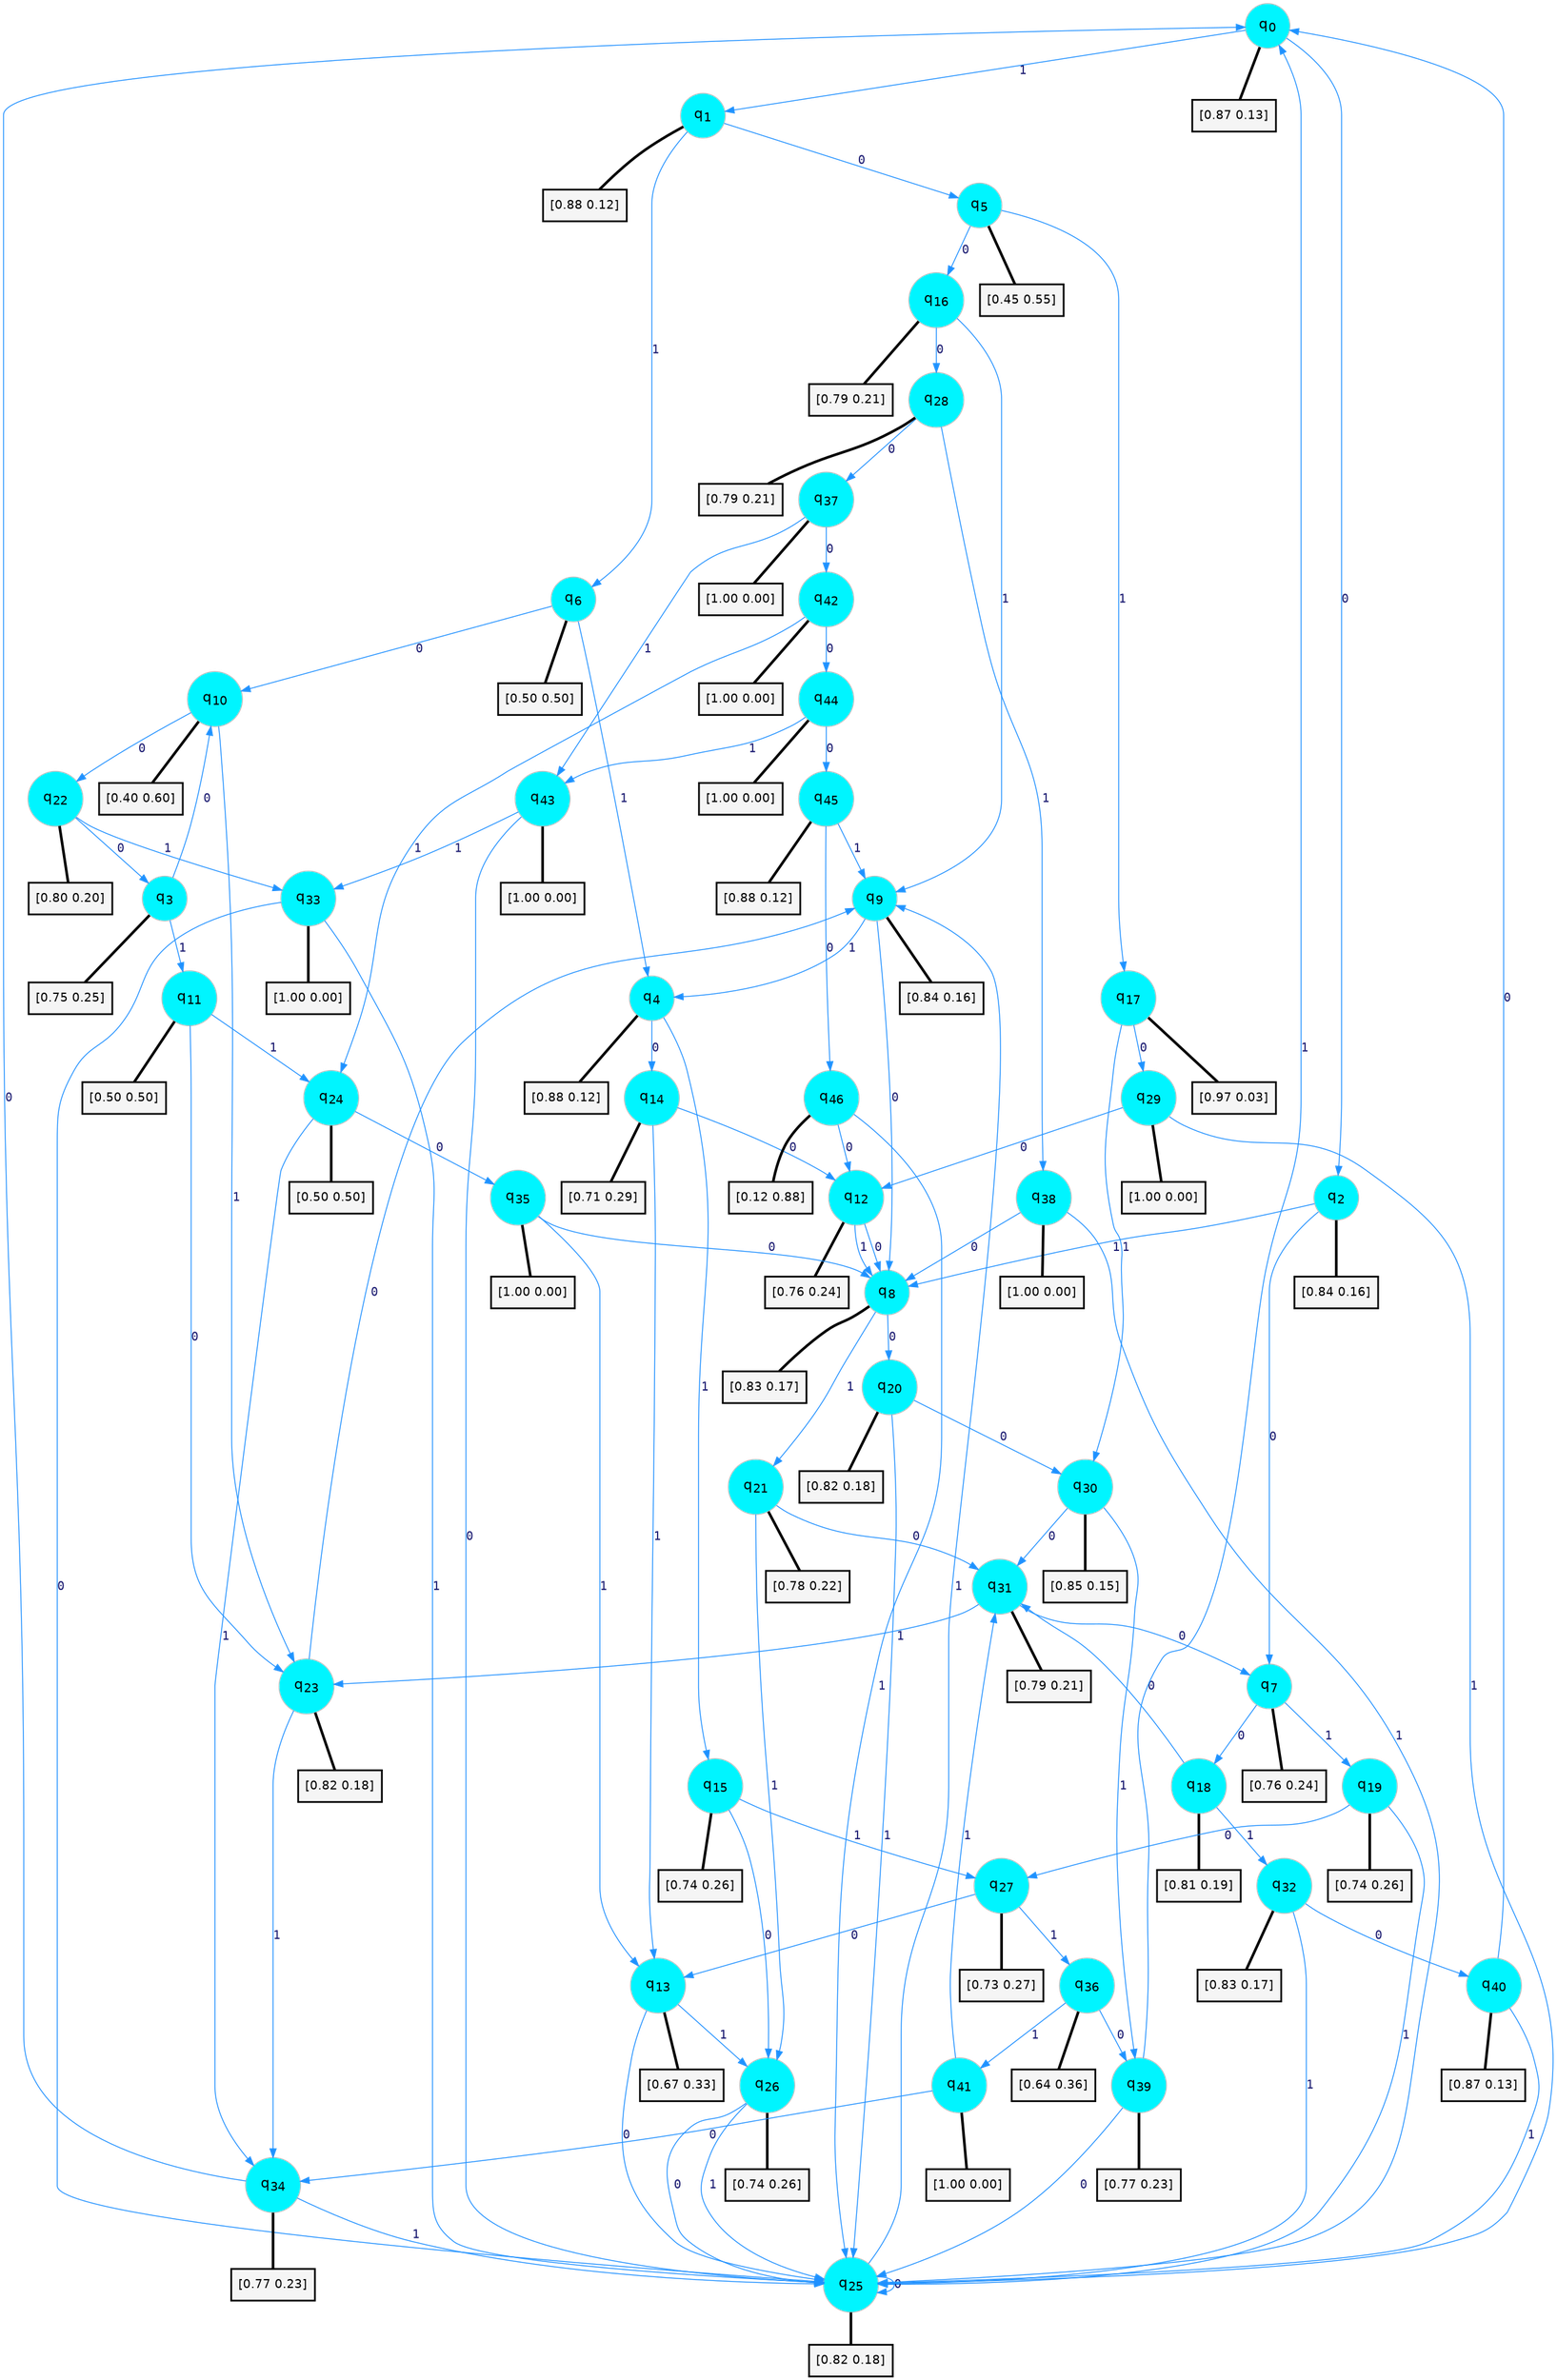 digraph G {
graph [
bgcolor=transparent, dpi=300, rankdir=TD, size="40,25"];
node [
color=gray, fillcolor=turquoise1, fontcolor=black, fontname=Helvetica, fontsize=16, fontweight=bold, shape=circle, style=filled];
edge [
arrowsize=1, color=dodgerblue1, fontcolor=midnightblue, fontname=courier, fontweight=bold, penwidth=1, style=solid, weight=20];
0[label=<q<SUB>0</SUB>>];
1[label=<q<SUB>1</SUB>>];
2[label=<q<SUB>2</SUB>>];
3[label=<q<SUB>3</SUB>>];
4[label=<q<SUB>4</SUB>>];
5[label=<q<SUB>5</SUB>>];
6[label=<q<SUB>6</SUB>>];
7[label=<q<SUB>7</SUB>>];
8[label=<q<SUB>8</SUB>>];
9[label=<q<SUB>9</SUB>>];
10[label=<q<SUB>10</SUB>>];
11[label=<q<SUB>11</SUB>>];
12[label=<q<SUB>12</SUB>>];
13[label=<q<SUB>13</SUB>>];
14[label=<q<SUB>14</SUB>>];
15[label=<q<SUB>15</SUB>>];
16[label=<q<SUB>16</SUB>>];
17[label=<q<SUB>17</SUB>>];
18[label=<q<SUB>18</SUB>>];
19[label=<q<SUB>19</SUB>>];
20[label=<q<SUB>20</SUB>>];
21[label=<q<SUB>21</SUB>>];
22[label=<q<SUB>22</SUB>>];
23[label=<q<SUB>23</SUB>>];
24[label=<q<SUB>24</SUB>>];
25[label=<q<SUB>25</SUB>>];
26[label=<q<SUB>26</SUB>>];
27[label=<q<SUB>27</SUB>>];
28[label=<q<SUB>28</SUB>>];
29[label=<q<SUB>29</SUB>>];
30[label=<q<SUB>30</SUB>>];
31[label=<q<SUB>31</SUB>>];
32[label=<q<SUB>32</SUB>>];
33[label=<q<SUB>33</SUB>>];
34[label=<q<SUB>34</SUB>>];
35[label=<q<SUB>35</SUB>>];
36[label=<q<SUB>36</SUB>>];
37[label=<q<SUB>37</SUB>>];
38[label=<q<SUB>38</SUB>>];
39[label=<q<SUB>39</SUB>>];
40[label=<q<SUB>40</SUB>>];
41[label=<q<SUB>41</SUB>>];
42[label=<q<SUB>42</SUB>>];
43[label=<q<SUB>43</SUB>>];
44[label=<q<SUB>44</SUB>>];
45[label=<q<SUB>45</SUB>>];
46[label=<q<SUB>46</SUB>>];
47[label="[0.87 0.13]", shape=box,fontcolor=black, fontname=Helvetica, fontsize=14, penwidth=2, fillcolor=whitesmoke,color=black];
48[label="[0.88 0.12]", shape=box,fontcolor=black, fontname=Helvetica, fontsize=14, penwidth=2, fillcolor=whitesmoke,color=black];
49[label="[0.84 0.16]", shape=box,fontcolor=black, fontname=Helvetica, fontsize=14, penwidth=2, fillcolor=whitesmoke,color=black];
50[label="[0.75 0.25]", shape=box,fontcolor=black, fontname=Helvetica, fontsize=14, penwidth=2, fillcolor=whitesmoke,color=black];
51[label="[0.88 0.12]", shape=box,fontcolor=black, fontname=Helvetica, fontsize=14, penwidth=2, fillcolor=whitesmoke,color=black];
52[label="[0.45 0.55]", shape=box,fontcolor=black, fontname=Helvetica, fontsize=14, penwidth=2, fillcolor=whitesmoke,color=black];
53[label="[0.50 0.50]", shape=box,fontcolor=black, fontname=Helvetica, fontsize=14, penwidth=2, fillcolor=whitesmoke,color=black];
54[label="[0.76 0.24]", shape=box,fontcolor=black, fontname=Helvetica, fontsize=14, penwidth=2, fillcolor=whitesmoke,color=black];
55[label="[0.83 0.17]", shape=box,fontcolor=black, fontname=Helvetica, fontsize=14, penwidth=2, fillcolor=whitesmoke,color=black];
56[label="[0.84 0.16]", shape=box,fontcolor=black, fontname=Helvetica, fontsize=14, penwidth=2, fillcolor=whitesmoke,color=black];
57[label="[0.40 0.60]", shape=box,fontcolor=black, fontname=Helvetica, fontsize=14, penwidth=2, fillcolor=whitesmoke,color=black];
58[label="[0.50 0.50]", shape=box,fontcolor=black, fontname=Helvetica, fontsize=14, penwidth=2, fillcolor=whitesmoke,color=black];
59[label="[0.76 0.24]", shape=box,fontcolor=black, fontname=Helvetica, fontsize=14, penwidth=2, fillcolor=whitesmoke,color=black];
60[label="[0.67 0.33]", shape=box,fontcolor=black, fontname=Helvetica, fontsize=14, penwidth=2, fillcolor=whitesmoke,color=black];
61[label="[0.71 0.29]", shape=box,fontcolor=black, fontname=Helvetica, fontsize=14, penwidth=2, fillcolor=whitesmoke,color=black];
62[label="[0.74 0.26]", shape=box,fontcolor=black, fontname=Helvetica, fontsize=14, penwidth=2, fillcolor=whitesmoke,color=black];
63[label="[0.79 0.21]", shape=box,fontcolor=black, fontname=Helvetica, fontsize=14, penwidth=2, fillcolor=whitesmoke,color=black];
64[label="[0.97 0.03]", shape=box,fontcolor=black, fontname=Helvetica, fontsize=14, penwidth=2, fillcolor=whitesmoke,color=black];
65[label="[0.81 0.19]", shape=box,fontcolor=black, fontname=Helvetica, fontsize=14, penwidth=2, fillcolor=whitesmoke,color=black];
66[label="[0.74 0.26]", shape=box,fontcolor=black, fontname=Helvetica, fontsize=14, penwidth=2, fillcolor=whitesmoke,color=black];
67[label="[0.82 0.18]", shape=box,fontcolor=black, fontname=Helvetica, fontsize=14, penwidth=2, fillcolor=whitesmoke,color=black];
68[label="[0.78 0.22]", shape=box,fontcolor=black, fontname=Helvetica, fontsize=14, penwidth=2, fillcolor=whitesmoke,color=black];
69[label="[0.80 0.20]", shape=box,fontcolor=black, fontname=Helvetica, fontsize=14, penwidth=2, fillcolor=whitesmoke,color=black];
70[label="[0.82 0.18]", shape=box,fontcolor=black, fontname=Helvetica, fontsize=14, penwidth=2, fillcolor=whitesmoke,color=black];
71[label="[0.50 0.50]", shape=box,fontcolor=black, fontname=Helvetica, fontsize=14, penwidth=2, fillcolor=whitesmoke,color=black];
72[label="[0.82 0.18]", shape=box,fontcolor=black, fontname=Helvetica, fontsize=14, penwidth=2, fillcolor=whitesmoke,color=black];
73[label="[0.74 0.26]", shape=box,fontcolor=black, fontname=Helvetica, fontsize=14, penwidth=2, fillcolor=whitesmoke,color=black];
74[label="[0.73 0.27]", shape=box,fontcolor=black, fontname=Helvetica, fontsize=14, penwidth=2, fillcolor=whitesmoke,color=black];
75[label="[0.79 0.21]", shape=box,fontcolor=black, fontname=Helvetica, fontsize=14, penwidth=2, fillcolor=whitesmoke,color=black];
76[label="[1.00 0.00]", shape=box,fontcolor=black, fontname=Helvetica, fontsize=14, penwidth=2, fillcolor=whitesmoke,color=black];
77[label="[0.85 0.15]", shape=box,fontcolor=black, fontname=Helvetica, fontsize=14, penwidth=2, fillcolor=whitesmoke,color=black];
78[label="[0.79 0.21]", shape=box,fontcolor=black, fontname=Helvetica, fontsize=14, penwidth=2, fillcolor=whitesmoke,color=black];
79[label="[0.83 0.17]", shape=box,fontcolor=black, fontname=Helvetica, fontsize=14, penwidth=2, fillcolor=whitesmoke,color=black];
80[label="[1.00 0.00]", shape=box,fontcolor=black, fontname=Helvetica, fontsize=14, penwidth=2, fillcolor=whitesmoke,color=black];
81[label="[0.77 0.23]", shape=box,fontcolor=black, fontname=Helvetica, fontsize=14, penwidth=2, fillcolor=whitesmoke,color=black];
82[label="[1.00 0.00]", shape=box,fontcolor=black, fontname=Helvetica, fontsize=14, penwidth=2, fillcolor=whitesmoke,color=black];
83[label="[0.64 0.36]", shape=box,fontcolor=black, fontname=Helvetica, fontsize=14, penwidth=2, fillcolor=whitesmoke,color=black];
84[label="[1.00 0.00]", shape=box,fontcolor=black, fontname=Helvetica, fontsize=14, penwidth=2, fillcolor=whitesmoke,color=black];
85[label="[1.00 0.00]", shape=box,fontcolor=black, fontname=Helvetica, fontsize=14, penwidth=2, fillcolor=whitesmoke,color=black];
86[label="[0.77 0.23]", shape=box,fontcolor=black, fontname=Helvetica, fontsize=14, penwidth=2, fillcolor=whitesmoke,color=black];
87[label="[0.87 0.13]", shape=box,fontcolor=black, fontname=Helvetica, fontsize=14, penwidth=2, fillcolor=whitesmoke,color=black];
88[label="[1.00 0.00]", shape=box,fontcolor=black, fontname=Helvetica, fontsize=14, penwidth=2, fillcolor=whitesmoke,color=black];
89[label="[1.00 0.00]", shape=box,fontcolor=black, fontname=Helvetica, fontsize=14, penwidth=2, fillcolor=whitesmoke,color=black];
90[label="[1.00 0.00]", shape=box,fontcolor=black, fontname=Helvetica, fontsize=14, penwidth=2, fillcolor=whitesmoke,color=black];
91[label="[1.00 0.00]", shape=box,fontcolor=black, fontname=Helvetica, fontsize=14, penwidth=2, fillcolor=whitesmoke,color=black];
92[label="[0.88 0.12]", shape=box,fontcolor=black, fontname=Helvetica, fontsize=14, penwidth=2, fillcolor=whitesmoke,color=black];
93[label="[0.12 0.88]", shape=box,fontcolor=black, fontname=Helvetica, fontsize=14, penwidth=2, fillcolor=whitesmoke,color=black];
0->2 [label=0];
0->1 [label=1];
0->47 [arrowhead=none, penwidth=3,color=black];
1->5 [label=0];
1->6 [label=1];
1->48 [arrowhead=none, penwidth=3,color=black];
2->7 [label=0];
2->8 [label=1];
2->49 [arrowhead=none, penwidth=3,color=black];
3->10 [label=0];
3->11 [label=1];
3->50 [arrowhead=none, penwidth=3,color=black];
4->14 [label=0];
4->15 [label=1];
4->51 [arrowhead=none, penwidth=3,color=black];
5->16 [label=0];
5->17 [label=1];
5->52 [arrowhead=none, penwidth=3,color=black];
6->10 [label=0];
6->4 [label=1];
6->53 [arrowhead=none, penwidth=3,color=black];
7->18 [label=0];
7->19 [label=1];
7->54 [arrowhead=none, penwidth=3,color=black];
8->20 [label=0];
8->21 [label=1];
8->55 [arrowhead=none, penwidth=3,color=black];
9->8 [label=0];
9->4 [label=1];
9->56 [arrowhead=none, penwidth=3,color=black];
10->22 [label=0];
10->23 [label=1];
10->57 [arrowhead=none, penwidth=3,color=black];
11->23 [label=0];
11->24 [label=1];
11->58 [arrowhead=none, penwidth=3,color=black];
12->8 [label=0];
12->8 [label=1];
12->59 [arrowhead=none, penwidth=3,color=black];
13->25 [label=0];
13->26 [label=1];
13->60 [arrowhead=none, penwidth=3,color=black];
14->12 [label=0];
14->13 [label=1];
14->61 [arrowhead=none, penwidth=3,color=black];
15->26 [label=0];
15->27 [label=1];
15->62 [arrowhead=none, penwidth=3,color=black];
16->28 [label=0];
16->9 [label=1];
16->63 [arrowhead=none, penwidth=3,color=black];
17->29 [label=0];
17->30 [label=1];
17->64 [arrowhead=none, penwidth=3,color=black];
18->31 [label=0];
18->32 [label=1];
18->65 [arrowhead=none, penwidth=3,color=black];
19->27 [label=0];
19->25 [label=1];
19->66 [arrowhead=none, penwidth=3,color=black];
20->30 [label=0];
20->25 [label=1];
20->67 [arrowhead=none, penwidth=3,color=black];
21->31 [label=0];
21->26 [label=1];
21->68 [arrowhead=none, penwidth=3,color=black];
22->3 [label=0];
22->33 [label=1];
22->69 [arrowhead=none, penwidth=3,color=black];
23->9 [label=0];
23->34 [label=1];
23->70 [arrowhead=none, penwidth=3,color=black];
24->35 [label=0];
24->34 [label=1];
24->71 [arrowhead=none, penwidth=3,color=black];
25->25 [label=0];
25->9 [label=1];
25->72 [arrowhead=none, penwidth=3,color=black];
26->25 [label=0];
26->25 [label=1];
26->73 [arrowhead=none, penwidth=3,color=black];
27->13 [label=0];
27->36 [label=1];
27->74 [arrowhead=none, penwidth=3,color=black];
28->37 [label=0];
28->38 [label=1];
28->75 [arrowhead=none, penwidth=3,color=black];
29->12 [label=0];
29->25 [label=1];
29->76 [arrowhead=none, penwidth=3,color=black];
30->31 [label=0];
30->39 [label=1];
30->77 [arrowhead=none, penwidth=3,color=black];
31->7 [label=0];
31->23 [label=1];
31->78 [arrowhead=none, penwidth=3,color=black];
32->40 [label=0];
32->25 [label=1];
32->79 [arrowhead=none, penwidth=3,color=black];
33->25 [label=0];
33->25 [label=1];
33->80 [arrowhead=none, penwidth=3,color=black];
34->0 [label=0];
34->25 [label=1];
34->81 [arrowhead=none, penwidth=3,color=black];
35->8 [label=0];
35->13 [label=1];
35->82 [arrowhead=none, penwidth=3,color=black];
36->39 [label=0];
36->41 [label=1];
36->83 [arrowhead=none, penwidth=3,color=black];
37->42 [label=0];
37->43 [label=1];
37->84 [arrowhead=none, penwidth=3,color=black];
38->8 [label=0];
38->25 [label=1];
38->85 [arrowhead=none, penwidth=3,color=black];
39->25 [label=0];
39->0 [label=1];
39->86 [arrowhead=none, penwidth=3,color=black];
40->0 [label=0];
40->25 [label=1];
40->87 [arrowhead=none, penwidth=3,color=black];
41->34 [label=0];
41->31 [label=1];
41->88 [arrowhead=none, penwidth=3,color=black];
42->44 [label=0];
42->24 [label=1];
42->89 [arrowhead=none, penwidth=3,color=black];
43->25 [label=0];
43->33 [label=1];
43->90 [arrowhead=none, penwidth=3,color=black];
44->45 [label=0];
44->43 [label=1];
44->91 [arrowhead=none, penwidth=3,color=black];
45->46 [label=0];
45->9 [label=1];
45->92 [arrowhead=none, penwidth=3,color=black];
46->12 [label=0];
46->25 [label=1];
46->93 [arrowhead=none, penwidth=3,color=black];
}
